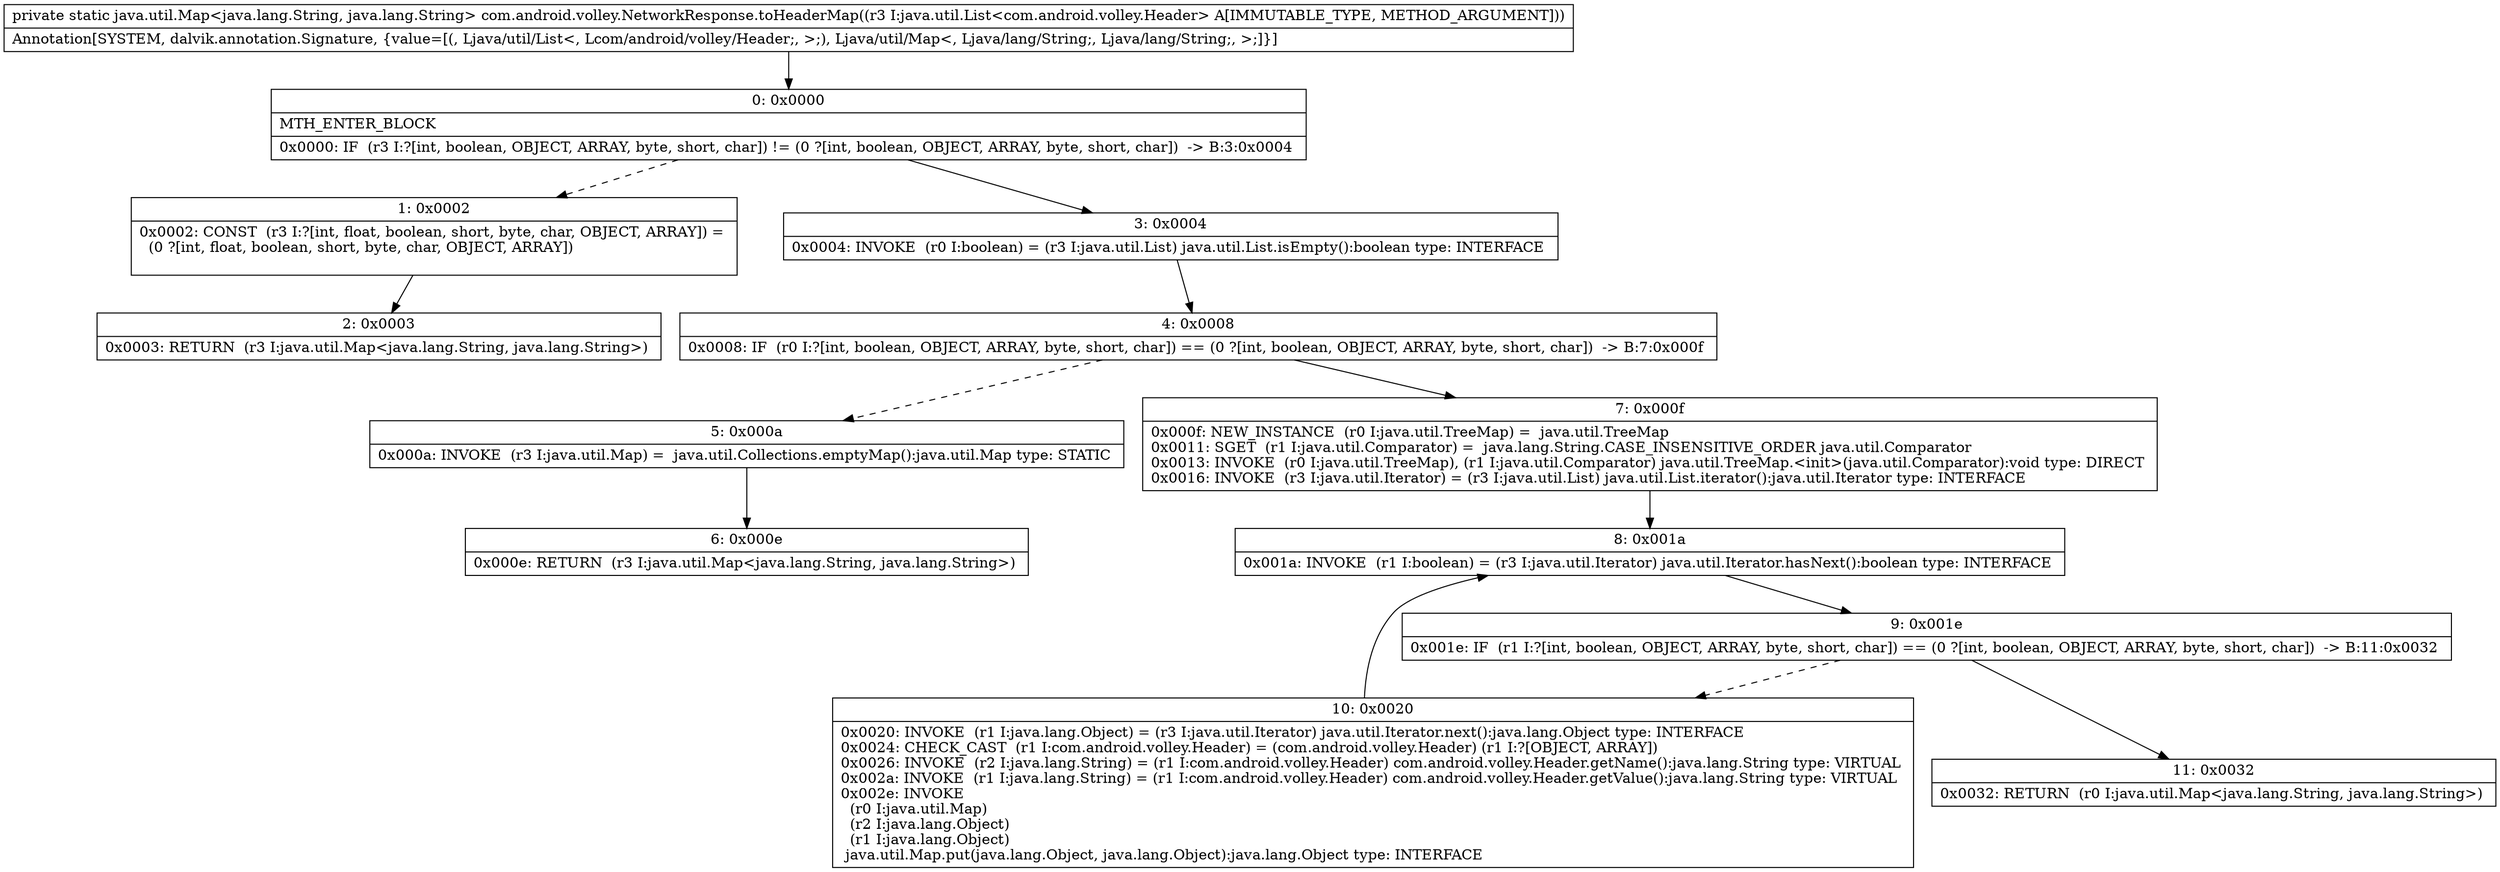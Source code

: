 digraph "CFG forcom.android.volley.NetworkResponse.toHeaderMap(Ljava\/util\/List;)Ljava\/util\/Map;" {
Node_0 [shape=record,label="{0\:\ 0x0000|MTH_ENTER_BLOCK\l|0x0000: IF  (r3 I:?[int, boolean, OBJECT, ARRAY, byte, short, char]) != (0 ?[int, boolean, OBJECT, ARRAY, byte, short, char])  \-\> B:3:0x0004 \l}"];
Node_1 [shape=record,label="{1\:\ 0x0002|0x0002: CONST  (r3 I:?[int, float, boolean, short, byte, char, OBJECT, ARRAY]) = \l  (0 ?[int, float, boolean, short, byte, char, OBJECT, ARRAY])\l \l}"];
Node_2 [shape=record,label="{2\:\ 0x0003|0x0003: RETURN  (r3 I:java.util.Map\<java.lang.String, java.lang.String\>) \l}"];
Node_3 [shape=record,label="{3\:\ 0x0004|0x0004: INVOKE  (r0 I:boolean) = (r3 I:java.util.List) java.util.List.isEmpty():boolean type: INTERFACE \l}"];
Node_4 [shape=record,label="{4\:\ 0x0008|0x0008: IF  (r0 I:?[int, boolean, OBJECT, ARRAY, byte, short, char]) == (0 ?[int, boolean, OBJECT, ARRAY, byte, short, char])  \-\> B:7:0x000f \l}"];
Node_5 [shape=record,label="{5\:\ 0x000a|0x000a: INVOKE  (r3 I:java.util.Map) =  java.util.Collections.emptyMap():java.util.Map type: STATIC \l}"];
Node_6 [shape=record,label="{6\:\ 0x000e|0x000e: RETURN  (r3 I:java.util.Map\<java.lang.String, java.lang.String\>) \l}"];
Node_7 [shape=record,label="{7\:\ 0x000f|0x000f: NEW_INSTANCE  (r0 I:java.util.TreeMap) =  java.util.TreeMap \l0x0011: SGET  (r1 I:java.util.Comparator) =  java.lang.String.CASE_INSENSITIVE_ORDER java.util.Comparator \l0x0013: INVOKE  (r0 I:java.util.TreeMap), (r1 I:java.util.Comparator) java.util.TreeMap.\<init\>(java.util.Comparator):void type: DIRECT \l0x0016: INVOKE  (r3 I:java.util.Iterator) = (r3 I:java.util.List) java.util.List.iterator():java.util.Iterator type: INTERFACE \l}"];
Node_8 [shape=record,label="{8\:\ 0x001a|0x001a: INVOKE  (r1 I:boolean) = (r3 I:java.util.Iterator) java.util.Iterator.hasNext():boolean type: INTERFACE \l}"];
Node_9 [shape=record,label="{9\:\ 0x001e|0x001e: IF  (r1 I:?[int, boolean, OBJECT, ARRAY, byte, short, char]) == (0 ?[int, boolean, OBJECT, ARRAY, byte, short, char])  \-\> B:11:0x0032 \l}"];
Node_10 [shape=record,label="{10\:\ 0x0020|0x0020: INVOKE  (r1 I:java.lang.Object) = (r3 I:java.util.Iterator) java.util.Iterator.next():java.lang.Object type: INTERFACE \l0x0024: CHECK_CAST  (r1 I:com.android.volley.Header) = (com.android.volley.Header) (r1 I:?[OBJECT, ARRAY]) \l0x0026: INVOKE  (r2 I:java.lang.String) = (r1 I:com.android.volley.Header) com.android.volley.Header.getName():java.lang.String type: VIRTUAL \l0x002a: INVOKE  (r1 I:java.lang.String) = (r1 I:com.android.volley.Header) com.android.volley.Header.getValue():java.lang.String type: VIRTUAL \l0x002e: INVOKE  \l  (r0 I:java.util.Map)\l  (r2 I:java.lang.Object)\l  (r1 I:java.lang.Object)\l java.util.Map.put(java.lang.Object, java.lang.Object):java.lang.Object type: INTERFACE \l}"];
Node_11 [shape=record,label="{11\:\ 0x0032|0x0032: RETURN  (r0 I:java.util.Map\<java.lang.String, java.lang.String\>) \l}"];
MethodNode[shape=record,label="{private static java.util.Map\<java.lang.String, java.lang.String\> com.android.volley.NetworkResponse.toHeaderMap((r3 I:java.util.List\<com.android.volley.Header\> A[IMMUTABLE_TYPE, METHOD_ARGUMENT]))  | Annotation[SYSTEM, dalvik.annotation.Signature, \{value=[(, Ljava\/util\/List\<, Lcom\/android\/volley\/Header;, \>;), Ljava\/util\/Map\<, Ljava\/lang\/String;, Ljava\/lang\/String;, \>;]\}]\l}"];
MethodNode -> Node_0;
Node_0 -> Node_1[style=dashed];
Node_0 -> Node_3;
Node_1 -> Node_2;
Node_3 -> Node_4;
Node_4 -> Node_5[style=dashed];
Node_4 -> Node_7;
Node_5 -> Node_6;
Node_7 -> Node_8;
Node_8 -> Node_9;
Node_9 -> Node_10[style=dashed];
Node_9 -> Node_11;
Node_10 -> Node_8;
}

